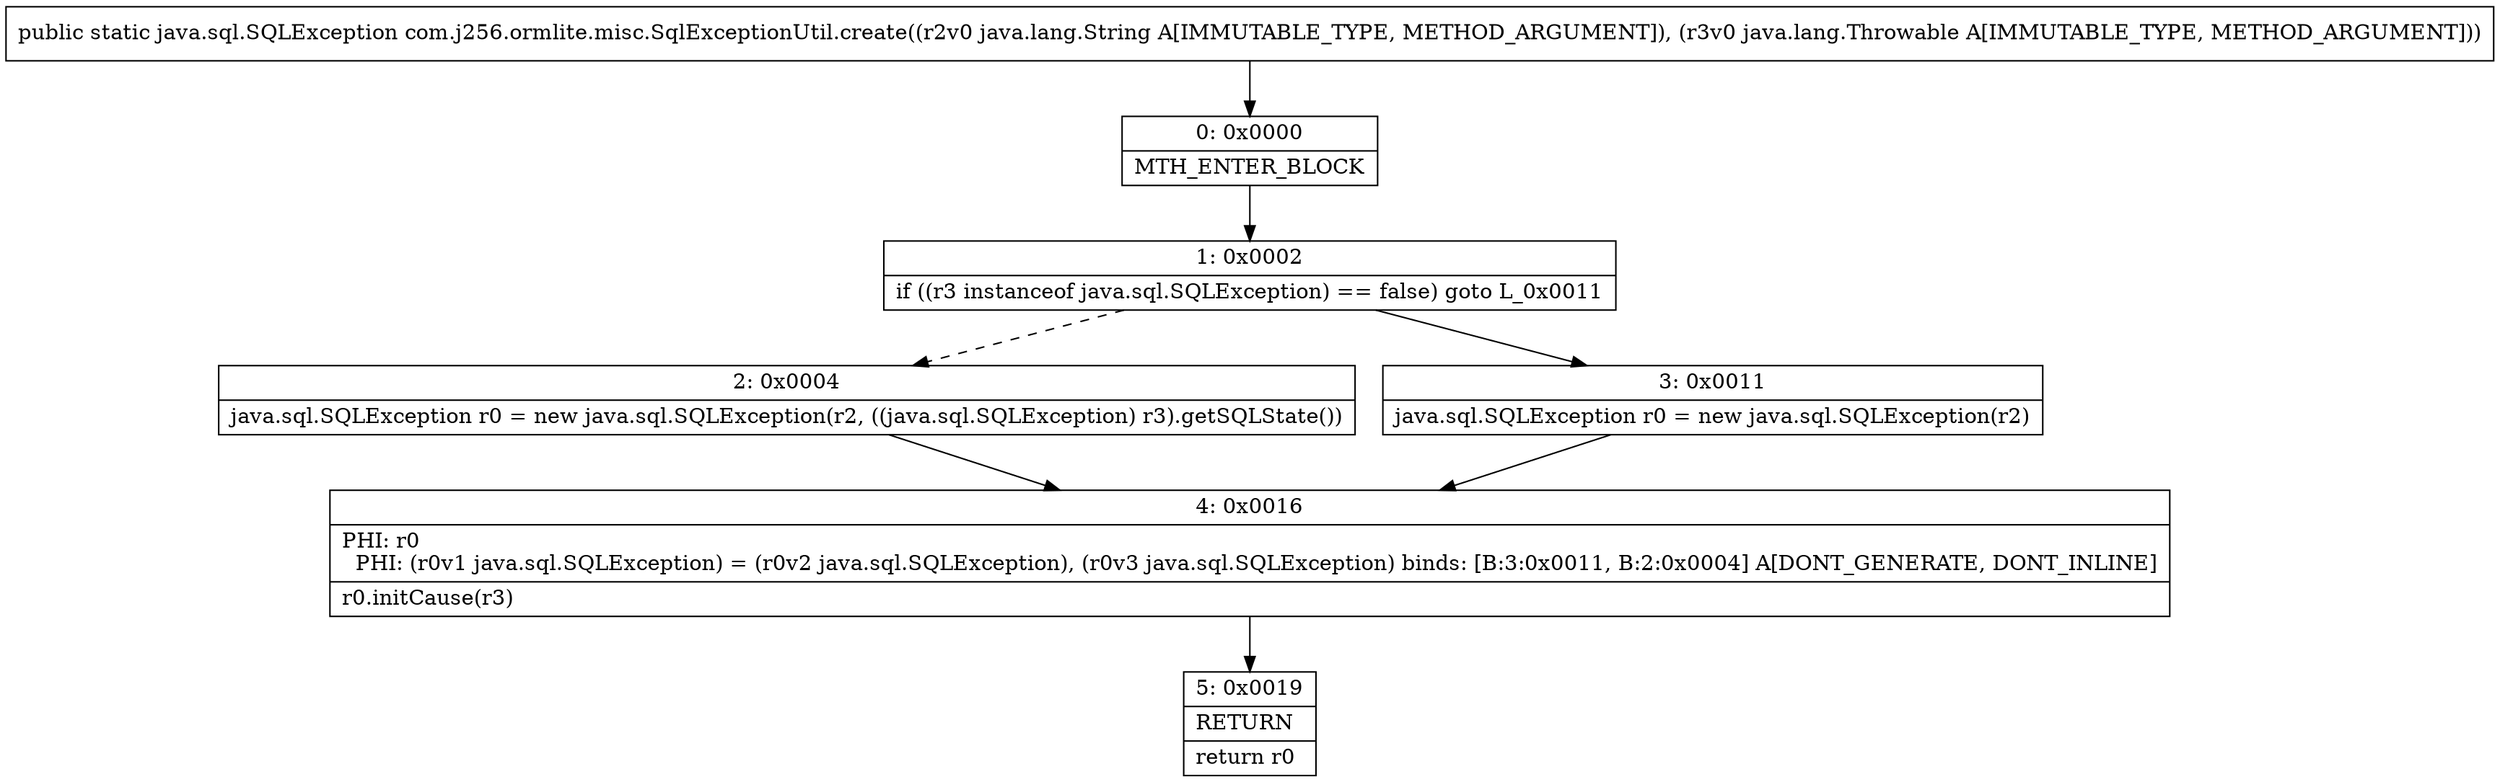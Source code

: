 digraph "CFG forcom.j256.ormlite.misc.SqlExceptionUtil.create(Ljava\/lang\/String;Ljava\/lang\/Throwable;)Ljava\/sql\/SQLException;" {
Node_0 [shape=record,label="{0\:\ 0x0000|MTH_ENTER_BLOCK\l}"];
Node_1 [shape=record,label="{1\:\ 0x0002|if ((r3 instanceof java.sql.SQLException) == false) goto L_0x0011\l}"];
Node_2 [shape=record,label="{2\:\ 0x0004|java.sql.SQLException r0 = new java.sql.SQLException(r2, ((java.sql.SQLException) r3).getSQLState())\l}"];
Node_3 [shape=record,label="{3\:\ 0x0011|java.sql.SQLException r0 = new java.sql.SQLException(r2)\l}"];
Node_4 [shape=record,label="{4\:\ 0x0016|PHI: r0 \l  PHI: (r0v1 java.sql.SQLException) = (r0v2 java.sql.SQLException), (r0v3 java.sql.SQLException) binds: [B:3:0x0011, B:2:0x0004] A[DONT_GENERATE, DONT_INLINE]\l|r0.initCause(r3)\l}"];
Node_5 [shape=record,label="{5\:\ 0x0019|RETURN\l|return r0\l}"];
MethodNode[shape=record,label="{public static java.sql.SQLException com.j256.ormlite.misc.SqlExceptionUtil.create((r2v0 java.lang.String A[IMMUTABLE_TYPE, METHOD_ARGUMENT]), (r3v0 java.lang.Throwable A[IMMUTABLE_TYPE, METHOD_ARGUMENT])) }"];
MethodNode -> Node_0;
Node_0 -> Node_1;
Node_1 -> Node_2[style=dashed];
Node_1 -> Node_3;
Node_2 -> Node_4;
Node_3 -> Node_4;
Node_4 -> Node_5;
}

